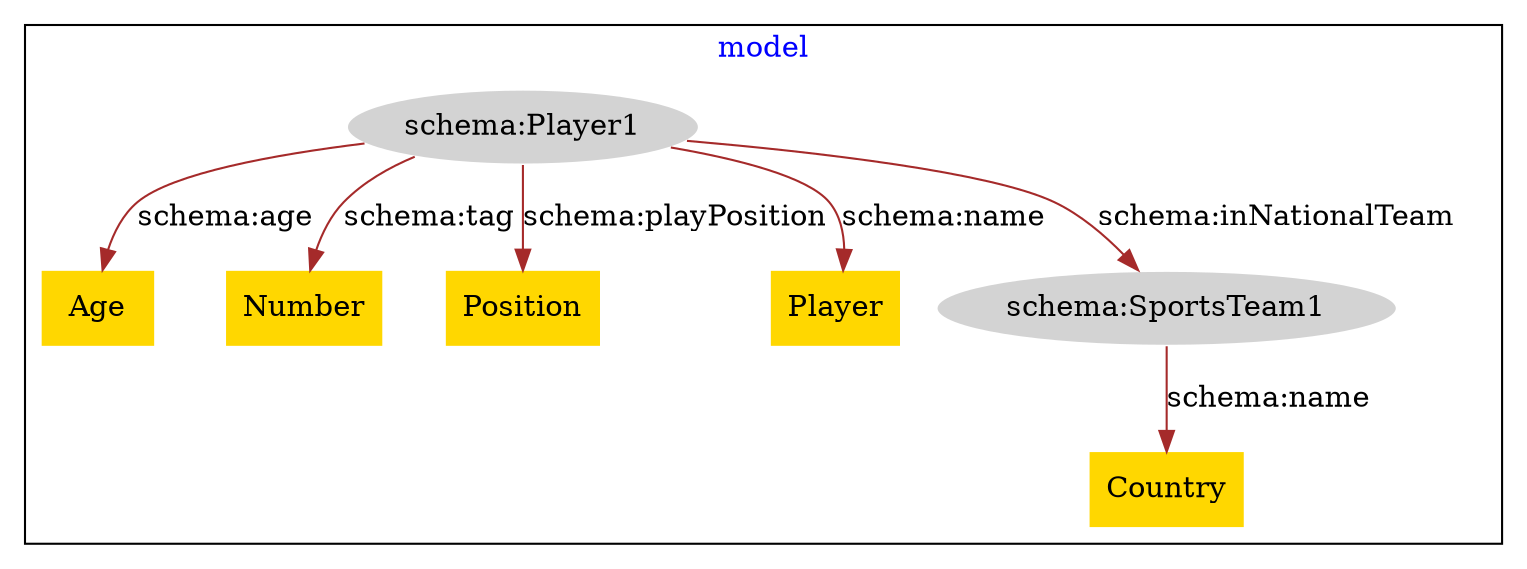 digraph n0 {
fontcolor="blue"
remincross="true"
subgraph cluster {
label="model"
"schema:Player1"[style="filled",color="white",fillcolor="lightgray",label="schema:Player1"];
"Age"[shape="plaintext",style="filled",fillcolor="gold",label="Age"];
"Number"[shape="plaintext",style="filled",fillcolor="gold",label="Number"];
"Position"[shape="plaintext",style="filled",fillcolor="gold",label="Position"];
"Player"[shape="plaintext",style="filled",fillcolor="gold",label="Player"];
"schema:SportsTeam1"[style="filled",color="white",fillcolor="lightgray",label="schema:SportsTeam1"];
"Country"[shape="plaintext",style="filled",fillcolor="gold",label="Country"];
}
"schema:Player1" -> "Age"[color="brown",fontcolor="black",label="schema:age"];
"schema:Player1" -> "Number"[color="brown",fontcolor="black",label="schema:tag"];
"schema:Player1" -> "Position"[color="brown",fontcolor="black",label="schema:playPosition"];
"schema:Player1" -> "Player"[color="brown",fontcolor="black",label="schema:name"];
"schema:SportsTeam1" -> "Country"[color="brown",fontcolor="black",label="schema:name"];
"schema:Player1" -> "schema:SportsTeam1"[color="brown",fontcolor="black",label="schema:inNationalTeam"];
}
